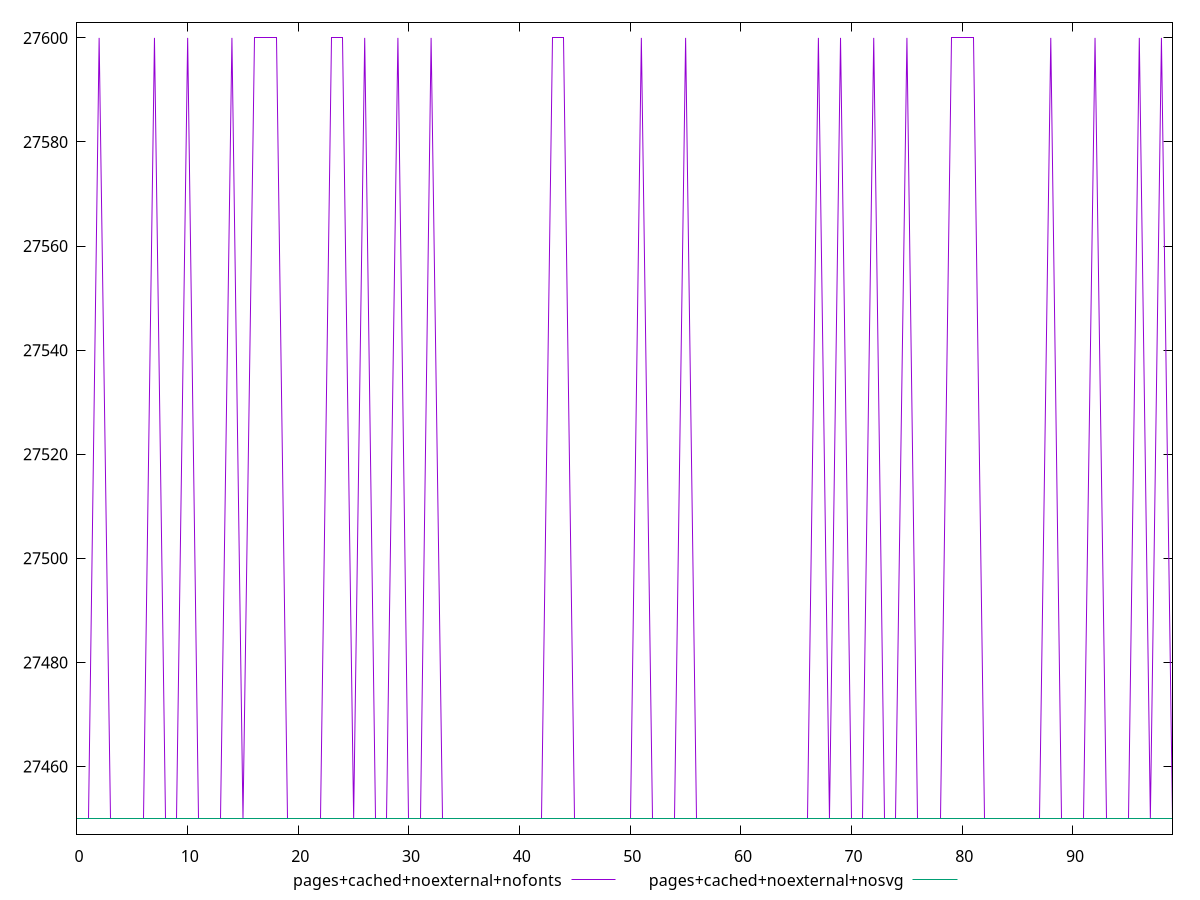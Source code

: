 reset

$pagesCachedNoexternalNofonts <<EOF
0 27450
1 27450
2 27600
3 27450
4 27450
5 27450
6 27450
7 27600
8 27450
9 27450
10 27600
11 27450
12 27450
13 27450
14 27600
15 27450
16 27600
17 27600
18 27600
19 27450
20 27450
21 27450
22 27450
23 27600
24 27600
25 27450
26 27600
27 27450
28 27450
29 27600
30 27450
31 27450
32 27600
33 27450
34 27450
35 27450
36 27450
37 27450
38 27450
39 27450
40 27450
41 27450
42 27450
43 27600
44 27600
45 27450
46 27450
47 27450
48 27450
49 27450
50 27450
51 27600
52 27450
53 27450
54 27450
55 27600
56 27450
57 27450
58 27450
59 27450
60 27450
61 27450
62 27450
63 27450
64 27450
65 27450
66 27450
67 27600
68 27450
69 27600
70 27450
71 27450
72 27600
73 27450
74 27450
75 27600
76 27450
77 27450
78 27450
79 27600
80 27600
81 27600
82 27450
83 27450
84 27450
85 27450
86 27450
87 27450
88 27600
89 27450
90 27450
91 27450
92 27600
93 27450
94 27450
95 27450
96 27600
97 27450
98 27600
99 27450
EOF

$pagesCachedNoexternalNosvg <<EOF
0 27450
1 27450
2 27450
3 27450
4 27450
5 27450
6 27450
7 27450
8 27450
9 27450
10 27450
11 27450
12 27450
13 27450
14 27450
15 27450
16 27450
17 27450
18 27450
19 27450
20 27450
21 27450
22 27450
23 27450
24 27450
25 27450
26 27450
27 27450
28 27450
29 27450
30 27450
31 27450
32 27450
33 27450
34 27450
35 27450
36 27450
37 27450
38 27450
39 27450
40 27450
41 27450
42 27450
43 27450
44 27450
45 27450
46 27450
47 27450
48 27450
49 27450
50 27450
51 27450
52 27450
53 27450
54 27450
55 27450
56 27450
57 27450
58 27450
59 27450
60 27450
61 27450
62 27450
63 27450
64 27450
65 27450
66 27450
67 27450
68 27450
69 27450
70 27450
71 27450
72 27450
73 27450
74 27450
75 27450
76 27450
77 27450
78 27450
79 27450
80 27450
81 27450
82 27450
83 27450
84 27450
85 27450
86 27450
87 27450
88 27450
89 27450
90 27450
91 27450
92 27450
93 27450
94 27450
95 27450
96 27450
97 27450
98 27450
99 27450
EOF

set key outside below
set xrange [0:99]
set yrange [27447:27603]
set trange [27447:27603]
set terminal svg size 640, 520 enhanced background rgb 'white'
set output "report_00008_2021-01-22T20:58:29.167/uses-webp-images/comparison/line/6_vs_7.svg"

plot $pagesCachedNoexternalNofonts title "pages+cached+noexternal+nofonts" with line, \
     $pagesCachedNoexternalNosvg title "pages+cached+noexternal+nosvg" with line

reset
